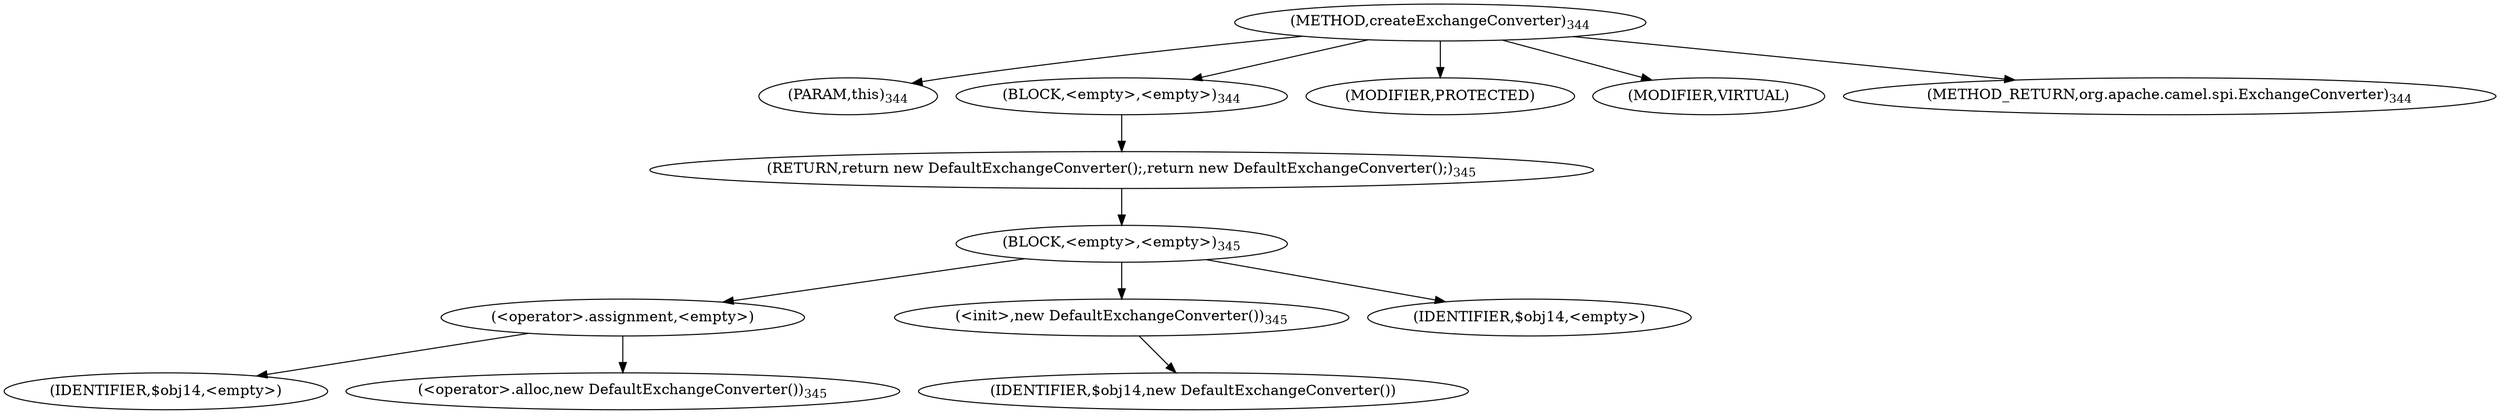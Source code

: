 digraph "createExchangeConverter" {  
"890" [label = <(METHOD,createExchangeConverter)<SUB>344</SUB>> ]
"891" [label = <(PARAM,this)<SUB>344</SUB>> ]
"892" [label = <(BLOCK,&lt;empty&gt;,&lt;empty&gt;)<SUB>344</SUB>> ]
"893" [label = <(RETURN,return new DefaultExchangeConverter();,return new DefaultExchangeConverter();)<SUB>345</SUB>> ]
"894" [label = <(BLOCK,&lt;empty&gt;,&lt;empty&gt;)<SUB>345</SUB>> ]
"895" [label = <(&lt;operator&gt;.assignment,&lt;empty&gt;)> ]
"896" [label = <(IDENTIFIER,$obj14,&lt;empty&gt;)> ]
"897" [label = <(&lt;operator&gt;.alloc,new DefaultExchangeConverter())<SUB>345</SUB>> ]
"898" [label = <(&lt;init&gt;,new DefaultExchangeConverter())<SUB>345</SUB>> ]
"899" [label = <(IDENTIFIER,$obj14,new DefaultExchangeConverter())> ]
"900" [label = <(IDENTIFIER,$obj14,&lt;empty&gt;)> ]
"901" [label = <(MODIFIER,PROTECTED)> ]
"902" [label = <(MODIFIER,VIRTUAL)> ]
"903" [label = <(METHOD_RETURN,org.apache.camel.spi.ExchangeConverter)<SUB>344</SUB>> ]
  "890" -> "891" 
  "890" -> "892" 
  "890" -> "901" 
  "890" -> "902" 
  "890" -> "903" 
  "892" -> "893" 
  "893" -> "894" 
  "894" -> "895" 
  "894" -> "898" 
  "894" -> "900" 
  "895" -> "896" 
  "895" -> "897" 
  "898" -> "899" 
}
